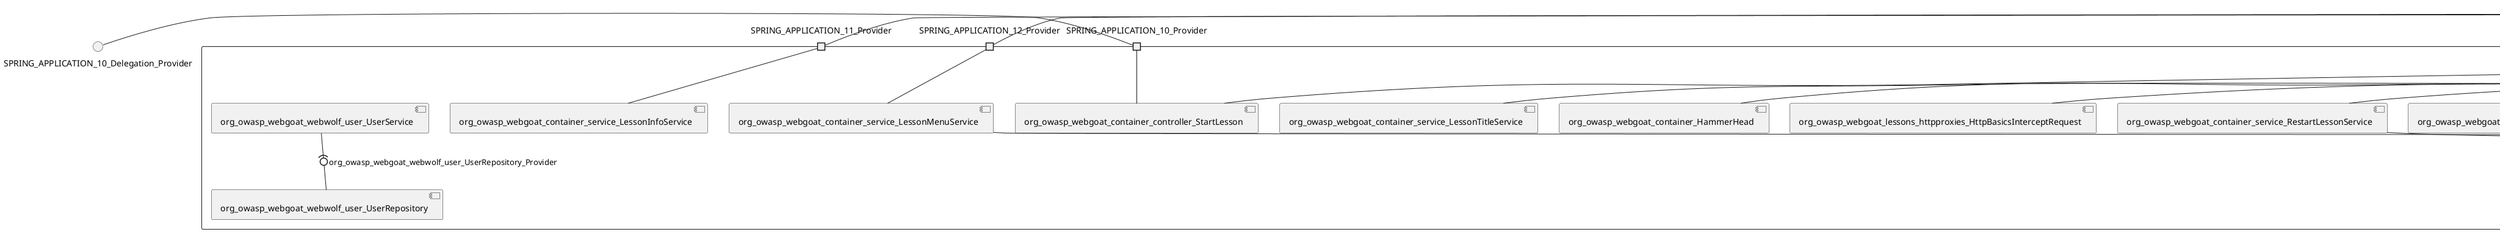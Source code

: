 @startuml
skinparam fixCircleLabelOverlapping true
skinparam componentStyle uml2
() SPRING_APPLICATION_10_Delegation_Provider
() SPRING_APPLICATION_11_Delegation_Provider
() SPRING_APPLICATION_12_Delegation_Provider
() SPRING_APPLICATION_13_Delegation_Provider
() SPRING_APPLICATION_14_Delegation_Provider
() SPRING_APPLICATION_15_Delegation_Provider
() SPRING_APPLICATION_16_Delegation_Provider
() SPRING_APPLICATION_2_Delegation_Provider
() SPRING_APPLICATION_3_Delegation_Provider
() SPRING_APPLICATION_4_Delegation_Provider
() SPRING_APPLICATION_5_Delegation_Provider
() SPRING_APPLICATION_6_Delegation_Provider
() SPRING_APPLICATION_7_Delegation_Provider
() SPRING_APPLICATION_8_Delegation_Provider
() SPRING_APPLICATION_9_Delegation_Provider
() SPRING_APPLICATION_BypassRestrictions_FieldRestrictions_POST_Delegation_Provider
() SPRING_APPLICATION_BypassRestrictions_frontendValidation_POST_Delegation_Provider
() SPRING_APPLICATION_ChromeDevTools_dummy_POST_Delegation_Provider
() SPRING_APPLICATION_ChromeDevTools_network_POST_Delegation_Provider
() SPRING_APPLICATION_CrossSiteScriptingStored_stored_xss_POST_Delegation_Provider
() SPRING_APPLICATION_CrossSiteScriptingStored_stored_xss_follow_up_POST_Delegation_Provider
() SPRING_APPLICATION_CrossSiteScripting_attack1_POST_Delegation_Provider
() SPRING_APPLICATION_CrossSiteScripting_attack3_POST_Delegation_Provider
() SPRING_APPLICATION_CrossSiteScripting_attack4_POST_Delegation_Provider
() SPRING_APPLICATION_CrossSiteScripting_attack5a_GET_Delegation_Provider
() SPRING_APPLICATION_CrossSiteScripting_attack6a_POST_Delegation_Provider
() SPRING_APPLICATION_CrossSiteScripting_dom_follow_up_POST_Delegation_Provider
() SPRING_APPLICATION_CrossSiteScripting_phone_home_xss_POST_Delegation_Provider
() SPRING_APPLICATION_CrossSiteScripting_quiz_GET_POST_Delegation_Provider
() SPRING_APPLICATION_Delegation_Provider
() SPRING_APPLICATION_GET_10_Delegation_Provider
() SPRING_APPLICATION_GET_11_Delegation_Provider
() SPRING_APPLICATION_GET_2_Delegation_Provider
() SPRING_APPLICATION_GET_3_Delegation_Provider
() SPRING_APPLICATION_GET_4_Delegation_Provider
() SPRING_APPLICATION_GET_5_Delegation_Provider
() SPRING_APPLICATION_GET_6_Delegation_Provider
() SPRING_APPLICATION_GET_7_Delegation_Provider
() SPRING_APPLICATION_GET_8_Delegation_Provider
() SPRING_APPLICATION_GET_9_Delegation_Provider
() SPRING_APPLICATION_GET_Delegation_Provider
() SPRING_APPLICATION_HtmlTampering_task_POST_Delegation_Provider
() SPRING_APPLICATION_HttpBasics_attack1_POST_Delegation_Provider
() SPRING_APPLICATION_HttpBasics_attack2_POST_Delegation_Provider
() SPRING_APPLICATION_IDOR_diff_attributes_POST_Delegation_Provider
() SPRING_APPLICATION_IDOR_login_POST_Delegation_Provider
() SPRING_APPLICATION_IDOR_profile_alt_path_POST_Delegation_Provider
() SPRING_APPLICATION_InsecureDeserialization_task_POST_Delegation_Provider
() SPRING_APPLICATION_InsecureLogin_Delegation_Provider
() SPRING_APPLICATION_JWT_decode_POST_Delegation_Provider
() SPRING_APPLICATION_JWT_jku_Delegation_Provider
() SPRING_APPLICATION_JWT_kid_Delegation_Provider
() SPRING_APPLICATION_JWT_quiz_GET_POST_Delegation_Provider
() SPRING_APPLICATION_JWT_refresh_Delegation_Provider
() SPRING_APPLICATION_JWT_secret_POST_Delegation_Provider
() SPRING_APPLICATION_JWT_votings_Delegation_Provider
() SPRING_APPLICATION_LogSpoofing_log_bleeding_POST_Delegation_Provider
() SPRING_APPLICATION_LogSpoofing_log_spoofing_POST_Delegation_Provider
() SPRING_APPLICATION_POST_10_Delegation_Provider
() SPRING_APPLICATION_POST_11_Delegation_Provider
() SPRING_APPLICATION_POST_12_Delegation_Provider
() SPRING_APPLICATION_POST_13_Delegation_Provider
() SPRING_APPLICATION_POST_14_Delegation_Provider
() SPRING_APPLICATION_POST_15_Delegation_Provider
() SPRING_APPLICATION_POST_16_Delegation_Provider
() SPRING_APPLICATION_POST_17_Delegation_Provider
() SPRING_APPLICATION_POST_18_Delegation_Provider
() SPRING_APPLICATION_POST_2_Delegation_Provider
() SPRING_APPLICATION_POST_3_Delegation_Provider
() SPRING_APPLICATION_POST_4_Delegation_Provider
() SPRING_APPLICATION_POST_5_Delegation_Provider
() SPRING_APPLICATION_POST_6_Delegation_Provider
() SPRING_APPLICATION_POST_7_Delegation_Provider
() SPRING_APPLICATION_POST_8_Delegation_Provider
() SPRING_APPLICATION_POST_9_Delegation_Provider
() SPRING_APPLICATION_POST_Delegation_Provider
() SPRING_APPLICATION_PUT_Delegation_Provider
() SPRING_APPLICATION_PasswordReset_ForgotPassword_create_password_reset_link_POST_Delegation_Provider
() SPRING_APPLICATION_PasswordReset_SecurityQuestions_POST_Delegation_Provider
() SPRING_APPLICATION_PasswordReset_reset_Delegation_Provider
() SPRING_APPLICATION_PasswordReset_simple_mail_reset_POST_Delegation_Provider
() SPRING_APPLICATION_PathTraversal_profile_picture_GET_Delegation_Provider
() SPRING_APPLICATION_PathTraversal_profile_picture_fix_GET_Delegation_Provider
() SPRING_APPLICATION_PathTraversal_profile_upload_POST_Delegation_Provider
() SPRING_APPLICATION_PathTraversal_profile_upload_fix_POST_Delegation_Provider
() SPRING_APPLICATION_PathTraversal_profile_upload_remove_user_input_POST_Delegation_Provider
() SPRING_APPLICATION_PathTraversal_random_POST_Delegation_Provider
() SPRING_APPLICATION_PathTraversal_random_picture_GET_Delegation_Provider
() SPRING_APPLICATION_PathTraversal_zip_slip_Delegation_Provider
() SPRING_APPLICATION_SSRF_task1_POST_Delegation_Provider
() SPRING_APPLICATION_SSRF_task2_POST_Delegation_Provider
() SPRING_APPLICATION_SecurePasswords_assignment_POST_Delegation_Provider
() SPRING_APPLICATION_SqlInjectionAdvanced_attack6a_POST_Delegation_Provider
() SPRING_APPLICATION_SqlInjectionAdvanced_attack6b_POST_Delegation_Provider
() SPRING_APPLICATION_SqlInjectionAdvanced_challenge_Login_POST_Delegation_Provider
() SPRING_APPLICATION_SqlInjectionAdvanced_challenge_PUT_Delegation_Provider
() SPRING_APPLICATION_SqlInjectionAdvanced_quiz_GET_POST_Delegation_Provider
() SPRING_APPLICATION_SqlInjectionMitigations_attack10a_POST_Delegation_Provider
() SPRING_APPLICATION_SqlInjectionMitigations_attack10b_POST_Delegation_Provider
() SPRING_APPLICATION_SqlInjectionMitigations_attack12a_POST_Delegation_Provider
() SPRING_APPLICATION_SqlInjectionMitigations_servers_GET_Delegation_Provider
() SPRING_APPLICATION_SqlInjection_assignment5a_POST_Delegation_Provider
() SPRING_APPLICATION_SqlInjection_assignment5b_POST_Delegation_Provider
() SPRING_APPLICATION_SqlInjection_attack10_POST_Delegation_Provider
() SPRING_APPLICATION_SqlInjection_attack2_POST_Delegation_Provider
() SPRING_APPLICATION_SqlInjection_attack3_POST_Delegation_Provider
() SPRING_APPLICATION_SqlInjection_attack4_POST_Delegation_Provider
() SPRING_APPLICATION_SqlInjection_attack5_POST_Delegation_Provider
() SPRING_APPLICATION_SqlInjection_attack8_POST_Delegation_Provider
() SPRING_APPLICATION_SqlInjection_attack9_POST_Delegation_Provider
() SPRING_APPLICATION_SqlOnlyInputValidationOnKeywords_attack_POST_Delegation_Provider
() SPRING_APPLICATION_SqlOnlyInputValidation_attack_POST_Delegation_Provider
() SPRING_APPLICATION_VulnerableComponents_attack1_POST_Delegation_Provider
() SPRING_APPLICATION_WebWolf_GET_Delegation_Provider
() SPRING_APPLICATION_WebWolf_landing_Delegation_Provider
() SPRING_APPLICATION_WebWolf_mail_Delegation_Provider
() SPRING_APPLICATION_challenge_1_POST_Delegation_Provider
() SPRING_APPLICATION_challenge_5_POST_Delegation_Provider
() SPRING_APPLICATION_challenge_7_Delegation_Provider
() SPRING_APPLICATION_challenge_8_Delegation_Provider
() SPRING_APPLICATION_challenge_logo_Delegation_Provider
() SPRING_APPLICATION_cia_quiz_GET_POST_Delegation_Provider
() SPRING_APPLICATION_clientSideFiltering_attack1_POST_Delegation_Provider
() SPRING_APPLICATION_clientSideFiltering_challenge_store_coupons_GET_Delegation_Provider
() SPRING_APPLICATION_clientSideFiltering_getItForFree_POST_Delegation_Provider
() SPRING_APPLICATION_clientSideFiltering_salaries_GET_Delegation_Provider
() SPRING_APPLICATION_crypto_encoding_basic_auth_POST_Delegation_Provider
() SPRING_APPLICATION_crypto_encoding_xor_POST_Delegation_Provider
() SPRING_APPLICATION_crypto_hashing_POST_Delegation_Provider
() SPRING_APPLICATION_crypto_secure_defaults_POST_Delegation_Provider
() SPRING_APPLICATION_crypto_signing_verify_POST_Delegation_Provider
() SPRING_APPLICATION_csrf_feedback_message_POST_Delegation_Provider
() SPRING_APPLICATION_csrf_review_POST_Delegation_Provider
() SPRING_APPLICATION_files_GET_Delegation_Provider
() SPRING_APPLICATION_fileupload_POST_Delegation_Provider
() SPRING_APPLICATION_jwt_Delegation_Provider
() SPRING_APPLICATION_landing_Delegation_Provider
() SPRING_APPLICATION_lesson_template_Delegation_Provider
() SPRING_APPLICATION_login_oauth_mvc_GET_Delegation_Provider
() SPRING_APPLICATION_mail_DELETE_GET_POST_Delegation_Provider
() SPRING_APPLICATION_register_mvc_POST_Delegation_Provider
() SPRING_APPLICATION_registration_GET_Delegation_Provider
() SPRING_APPLICATION_requests_GET_Delegation_Provider
() SPRING_APPLICATION_scoreboard_data_GET_Delegation_Provider
() SPRING_APPLICATION_server_directory_GET_Delegation_Provider
() SPRING_APPLICATION_service_debug_labels_mvc_Delegation_Provider
() SPRING_APPLICATION_service_lessonoverview_mvc_Delegation_Provider
() SPRING_APPLICATION_xxe_comments_GET_Delegation_Provider
rectangle System {
[org_owasp_webgoat_container_HammerHead] [[webgoat-webgoat.repository#_XFdrPlxAEe-T2rriHtTruA]]
[org_owasp_webgoat_container_WebWolfRedirect] [[webgoat-webgoat.repository#_XFdrPlxAEe-T2rriHtTruA]]
[org_owasp_webgoat_container_controller_StartLesson] [[webgoat-webgoat.repository#_XFdrPlxAEe-T2rriHtTruA]]
[org_owasp_webgoat_container_controller_Welcome] [[webgoat-webgoat.repository#_XFdrPlxAEe-T2rriHtTruA]]
[org_owasp_webgoat_container_i18n_PluginMessages_Provider] [[webgoat-webgoat.repository#_XFdrPlxAEe-T2rriHtTruA]]
[org_owasp_webgoat_container_report_ReportCardController] [[webgoat-webgoat.repository#_XFdrPlxAEe-T2rriHtTruA]]
[org_owasp_webgoat_container_service_EnvironmentService] [[webgoat-webgoat.repository#_XFdrPlxAEe-T2rriHtTruA]]
[org_owasp_webgoat_container_service_HintService] [[webgoat-webgoat.repository#_XFdrPlxAEe-T2rriHtTruA]]
[org_owasp_webgoat_container_service_LabelDebugService] [[webgoat-webgoat.repository#_XFdrPlxAEe-T2rriHtTruA]]
[org_owasp_webgoat_container_service_LabelService] [[webgoat-webgoat.repository#_XFdrPlxAEe-T2rriHtTruA]]
[org_owasp_webgoat_container_service_LessonInfoService] [[webgoat-webgoat.repository#_XFdrPlxAEe-T2rriHtTruA]]
[org_owasp_webgoat_container_service_LessonMenuService] [[webgoat-webgoat.repository#_XFdrPlxAEe-T2rriHtTruA]]
[org_owasp_webgoat_container_service_LessonProgressService] [[webgoat-webgoat.repository#_XFdrPlxAEe-T2rriHtTruA]]
[org_owasp_webgoat_container_service_LessonTitleService] [[webgoat-webgoat.repository#_XFdrPlxAEe-T2rriHtTruA]]
[org_owasp_webgoat_container_service_RestartLessonService] [[webgoat-webgoat.repository#_XFdrPlxAEe-T2rriHtTruA]]
[org_owasp_webgoat_container_service_SessionService] [[webgoat-webgoat.repository#_XFdrPlxAEe-T2rriHtTruA]]
[org_owasp_webgoat_container_session_UserSessionData_Provider] [[webgoat-webgoat.repository#_XFdrPlxAEe-T2rriHtTruA]]
[org_owasp_webgoat_container_session_WebSession_Provider] [[webgoat-webgoat.repository#_XFdrPlxAEe-T2rriHtTruA]]
[org_owasp_webgoat_container_users_RegistrationController] [[webgoat-webgoat.repository#_XFdrPlxAEe-T2rriHtTruA]]
[org_owasp_webgoat_container_users_Scoreboard] [[webgoat-webgoat.repository#_XFdrPlxAEe-T2rriHtTruA]]
[org_owasp_webgoat_container_users_UserProgressRepository] [[webgoat-webgoat.repository#_XFdrPlxAEe-T2rriHtTruA]]
[org_owasp_webgoat_container_users_UserRepository] [[webgoat-webgoat.repository#_XFdrPlxAEe-T2rriHtTruA]]
[org_owasp_webgoat_container_users_UserService] [[webgoat-webgoat.repository#_XFdrPlxAEe-T2rriHtTruA]]
[org_owasp_webgoat_lessons_authbypass_VerifyAccount] [[webgoat-webgoat.repository#_XFdrPlxAEe-T2rriHtTruA]]
[org_owasp_webgoat_lessons_bypassrestrictions_BypassRestrictionsFieldRestrictions] [[webgoat-webgoat.repository#_XFdrPlxAEe-T2rriHtTruA]]
[org_owasp_webgoat_lessons_bypassrestrictions_BypassRestrictionsFrontendValidation] [[webgoat-webgoat.repository#_XFdrPlxAEe-T2rriHtTruA]]
[org_owasp_webgoat_lessons_challenges_FlagController] [[webgoat-webgoat.repository#_XFdrPlxAEe-T2rriHtTruA]]
[org_owasp_webgoat_lessons_challenges_challenge1_Assignment1] [[webgoat-webgoat.repository#_XFdrPlxAEe-T2rriHtTruA]]
[org_owasp_webgoat_lessons_challenges_challenge1_ImageServlet] [[webgoat-webgoat.repository#_XFdrPlxAEe-T2rriHtTruA]]
[org_owasp_webgoat_lessons_challenges_challenge5_Assignment5] [[webgoat-webgoat.repository#_XFdrPlxAEe-T2rriHtTruA]]
[org_owasp_webgoat_lessons_challenges_challenge7_Assignment7] [[webgoat-webgoat.repository#_XFdrPlxAEe-T2rriHtTruA]]
[org_owasp_webgoat_lessons_challenges_challenge8_Assignment8] [[webgoat-webgoat.repository#_XFdrPlxAEe-T2rriHtTruA]]
[org_owasp_webgoat_lessons_chromedevtools_NetworkDummy] [[webgoat-webgoat.repository#_XFdrPlxAEe-T2rriHtTruA]]
[org_owasp_webgoat_lessons_chromedevtools_NetworkLesson] [[webgoat-webgoat.repository#_XFdrPlxAEe-T2rriHtTruA]]
[org_owasp_webgoat_lessons_cia_CIAQuiz] [[webgoat-webgoat.repository#_XFdrPlxAEe-T2rriHtTruA]]
[org_owasp_webgoat_lessons_clientsidefiltering_ClientSideFilteringAssignment] [[webgoat-webgoat.repository#_XFdrPlxAEe-T2rriHtTruA]]
[org_owasp_webgoat_lessons_clientsidefiltering_ClientSideFilteringFreeAssignment] [[webgoat-webgoat.repository#_XFdrPlxAEe-T2rriHtTruA]]
[org_owasp_webgoat_lessons_clientsidefiltering_Salaries] [[webgoat-webgoat.repository#_XFdrPlxAEe-T2rriHtTruA]]
[org_owasp_webgoat_lessons_clientsidefiltering_ShopEndpoint] [[webgoat-webgoat.repository#_XFdrPlxAEe-T2rriHtTruA]]
[org_owasp_webgoat_lessons_cryptography_EncodingAssignment] [[webgoat-webgoat.repository#_XFdrPlxAEe-T2rriHtTruA]]
[org_owasp_webgoat_lessons_cryptography_HashingAssignment] [[webgoat-webgoat.repository#_XFdrPlxAEe-T2rriHtTruA]]
[org_owasp_webgoat_lessons_cryptography_SecureDefaultsAssignment] [[webgoat-webgoat.repository#_XFdrPlxAEe-T2rriHtTruA]]
[org_owasp_webgoat_lessons_cryptography_SigningAssignment] [[webgoat-webgoat.repository#_XFdrPlxAEe-T2rriHtTruA]]
[org_owasp_webgoat_lessons_cryptography_XOREncodingAssignment] [[webgoat-webgoat.repository#_XFdrPlxAEe-T2rriHtTruA]]
[org_owasp_webgoat_lessons_csrf_CSRFConfirmFlag1] [[webgoat-webgoat.repository#_XFdrPlxAEe-T2rriHtTruA]]
[org_owasp_webgoat_lessons_csrf_CSRFFeedback] [[webgoat-webgoat.repository#_XFdrPlxAEe-T2rriHtTruA]]
[org_owasp_webgoat_lessons_csrf_CSRFGetFlag] [[webgoat-webgoat.repository#_XFdrPlxAEe-T2rriHtTruA]]
[org_owasp_webgoat_lessons_csrf_CSRFLogin] [[webgoat-webgoat.repository#_XFdrPlxAEe-T2rriHtTruA]]
[org_owasp_webgoat_lessons_csrf_ForgedReviews] [[webgoat-webgoat.repository#_XFdrPlxAEe-T2rriHtTruA]]
[org_owasp_webgoat_lessons_csrf_ObjectMapper_Provider] [[webgoat-webgoat.repository#_XFdrPlxAEe-T2rriHtTruA]]
[org_owasp_webgoat_lessons_deserialization_InsecureDeserializationTask] [[webgoat-webgoat.repository#_XFdrPlxAEe-T2rriHtTruA]]
[org_owasp_webgoat_lessons_hijacksession_HijackSessionAssignment] [[webgoat-webgoat.repository#_XFdrPlxAEe-T2rriHtTruA]]
[org_owasp_webgoat_lessons_hijacksession_cas_HijackSessionAuthenticationProvider] [[webgoat-webgoat.repository#_XFdrPlxAEe-T2rriHtTruA]]
[org_owasp_webgoat_lessons_htmltampering_HtmlTamperingTask] [[webgoat-webgoat.repository#_XFdrPlxAEe-T2rriHtTruA]]
[org_owasp_webgoat_lessons_httpbasics_HttpBasicsLesson] [[webgoat-webgoat.repository#_XFdrPlxAEe-T2rriHtTruA]]
[org_owasp_webgoat_lessons_httpbasics_HttpBasicsQuiz] [[webgoat-webgoat.repository#_XFdrPlxAEe-T2rriHtTruA]]
[org_owasp_webgoat_lessons_httpproxies_HttpBasicsInterceptRequest] [[webgoat-webgoat.repository#_XFdrPlxAEe-T2rriHtTruA]]
[org_owasp_webgoat_lessons_idor_IDORDiffAttributes] [[webgoat-webgoat.repository#_XFdrPlxAEe-T2rriHtTruA]]
[org_owasp_webgoat_lessons_idor_IDOREditOtherProfile] [[webgoat-webgoat.repository#_XFdrPlxAEe-T2rriHtTruA]]
[org_owasp_webgoat_lessons_idor_IDORLogin] [[webgoat-webgoat.repository#_XFdrPlxAEe-T2rriHtTruA]]
[org_owasp_webgoat_lessons_idor_IDORViewOtherProfile] [[webgoat-webgoat.repository#_XFdrPlxAEe-T2rriHtTruA]]
[org_owasp_webgoat_lessons_idor_IDORViewOwnProfile] [[webgoat-webgoat.repository#_XFdrPlxAEe-T2rriHtTruA]]
[org_owasp_webgoat_lessons_idor_IDORViewOwnProfileAltUrl] [[webgoat-webgoat.repository#_XFdrPlxAEe-T2rriHtTruA]]
[org_owasp_webgoat_lessons_insecurelogin_InsecureLoginTask] [[webgoat-webgoat.repository#_XFdrPlxAEe-T2rriHtTruA]]
[org_owasp_webgoat_lessons_jwt_JWTDecodeEndpoint] [[webgoat-webgoat.repository#_XFdrPlxAEe-T2rriHtTruA]]
[org_owasp_webgoat_lessons_jwt_JWTQuiz] [[webgoat-webgoat.repository#_XFdrPlxAEe-T2rriHtTruA]]
[org_owasp_webgoat_lessons_jwt_JWTRefreshEndpoint] [[webgoat-webgoat.repository#_XFdrPlxAEe-T2rriHtTruA]]
[org_owasp_webgoat_lessons_jwt_JWTSecretKeyEndpoint] [[webgoat-webgoat.repository#_XFdrPlxAEe-T2rriHtTruA]]
[org_owasp_webgoat_lessons_jwt_JWTVotesEndpoint] [[webgoat-webgoat.repository#_XFdrPlxAEe-T2rriHtTruA]]
[org_owasp_webgoat_lessons_jwt_claimmisuse_JWTHeaderJKUEndpoint] [[webgoat-webgoat.repository#_XFdrPlxAEe-T2rriHtTruA]]
[org_owasp_webgoat_lessons_jwt_claimmisuse_JWTHeaderKIDEndpoint] [[webgoat-webgoat.repository#_XFdrPlxAEe-T2rriHtTruA]]
[org_owasp_webgoat_lessons_lessontemplate_SampleAttack] [[webgoat-webgoat.repository#_XFdrPlxAEe-T2rriHtTruA]]
[org_owasp_webgoat_lessons_logging_LogBleedingTask] [[webgoat-webgoat.repository#_XFdrPlxAEe-T2rriHtTruA]]
[org_owasp_webgoat_lessons_logging_LogSpoofingTask] [[webgoat-webgoat.repository#_XFdrPlxAEe-T2rriHtTruA]]
[org_owasp_webgoat_lessons_missingac_MissingFunctionACHiddenMenus] [[webgoat-webgoat.repository#_XFdrPlxAEe-T2rriHtTruA]]
[org_owasp_webgoat_lessons_missingac_MissingFunctionACUsers] [[webgoat-webgoat.repository#_XFdrPlxAEe-T2rriHtTruA]]
[org_owasp_webgoat_lessons_missingac_MissingFunctionACYourHash] [[webgoat-webgoat.repository#_XFdrPlxAEe-T2rriHtTruA]]
[org_owasp_webgoat_lessons_missingac_MissingFunctionACYourHashAdmin] [[webgoat-webgoat.repository#_XFdrPlxAEe-T2rriHtTruA]]
[org_owasp_webgoat_lessons_passwordreset_QuestionsAssignment] [[webgoat-webgoat.repository#_XFdrPlxAEe-T2rriHtTruA]]
[org_owasp_webgoat_lessons_passwordreset_ResetLinkAssignment] [[webgoat-webgoat.repository#_XFdrPlxAEe-T2rriHtTruA]]
[org_owasp_webgoat_lessons_passwordreset_ResetLinkAssignmentForgotPassword] [[webgoat-webgoat.repository#_XFdrPlxAEe-T2rriHtTruA]]
[org_owasp_webgoat_lessons_passwordreset_SecurityQuestionAssignment] [[webgoat-webgoat.repository#_XFdrPlxAEe-T2rriHtTruA]]
[org_owasp_webgoat_lessons_passwordreset_SimpleMailAssignment] [[webgoat-webgoat.repository#_XFdrPlxAEe-T2rriHtTruA]]
[org_owasp_webgoat_lessons_passwordreset_TriedQuestions] [[webgoat-webgoat.repository#_XFdrPlxAEe-T2rriHtTruA]]
[org_owasp_webgoat_lessons_pathtraversal_ProfileUpload] [[webgoat-webgoat.repository#_XFdrPlxAEe-T2rriHtTruA]]
[org_owasp_webgoat_lessons_pathtraversal_ProfileUploadFix] [[webgoat-webgoat.repository#_XFdrPlxAEe-T2rriHtTruA]]
[org_owasp_webgoat_lessons_pathtraversal_ProfileUploadRemoveUserInput] [[webgoat-webgoat.repository#_XFdrPlxAEe-T2rriHtTruA]]
[org_owasp_webgoat_lessons_pathtraversal_ProfileUploadRetrieval] [[webgoat-webgoat.repository#_XFdrPlxAEe-T2rriHtTruA]]
[org_owasp_webgoat_lessons_pathtraversal_ProfileZipSlip] [[webgoat-webgoat.repository#_XFdrPlxAEe-T2rriHtTruA]]
[org_owasp_webgoat_lessons_securepasswords_SecurePasswordsAssignment] [[webgoat-webgoat.repository#_XFdrPlxAEe-T2rriHtTruA]]
[org_owasp_webgoat_lessons_spoofcookie_SpoofCookieAssignment] [[webgoat-webgoat.repository#_XFdrPlxAEe-T2rriHtTruA]]
[org_owasp_webgoat_lessons_sqlinjection_advanced_SqlInjectionChallenge] [[webgoat-webgoat.repository#_XFdrPlxAEe-T2rriHtTruA]]
[org_owasp_webgoat_lessons_sqlinjection_advanced_SqlInjectionChallengeLogin] [[webgoat-webgoat.repository#_XFdrPlxAEe-T2rriHtTruA]]
[org_owasp_webgoat_lessons_sqlinjection_advanced_SqlInjectionLesson6a] [[webgoat-webgoat.repository#_XFdrPlxAEe-T2rriHtTruA]]
[org_owasp_webgoat_lessons_sqlinjection_advanced_SqlInjectionLesson6b] [[webgoat-webgoat.repository#_XFdrPlxAEe-T2rriHtTruA]]
[org_owasp_webgoat_lessons_sqlinjection_advanced_SqlInjectionQuiz] [[webgoat-webgoat.repository#_XFdrPlxAEe-T2rriHtTruA]]
[org_owasp_webgoat_lessons_sqlinjection_introduction_SqlInjectionLesson10] [[webgoat-webgoat.repository#_XFdrPlxAEe-T2rriHtTruA]]
[org_owasp_webgoat_lessons_sqlinjection_introduction_SqlInjectionLesson2] [[webgoat-webgoat.repository#_XFdrPlxAEe-T2rriHtTruA]]
[org_owasp_webgoat_lessons_sqlinjection_introduction_SqlInjectionLesson3] [[webgoat-webgoat.repository#_XFdrPlxAEe-T2rriHtTruA]]
[org_owasp_webgoat_lessons_sqlinjection_introduction_SqlInjectionLesson4] [[webgoat-webgoat.repository#_XFdrPlxAEe-T2rriHtTruA]]
[org_owasp_webgoat_lessons_sqlinjection_introduction_SqlInjectionLesson5] [[webgoat-webgoat.repository#_XFdrPlxAEe-T2rriHtTruA]]
[org_owasp_webgoat_lessons_sqlinjection_introduction_SqlInjectionLesson5a] [[webgoat-webgoat.repository#_XFdrPlxAEe-T2rriHtTruA]]
[org_owasp_webgoat_lessons_sqlinjection_introduction_SqlInjectionLesson5b] [[webgoat-webgoat.repository#_XFdrPlxAEe-T2rriHtTruA]]
[org_owasp_webgoat_lessons_sqlinjection_introduction_SqlInjectionLesson8] [[webgoat-webgoat.repository#_XFdrPlxAEe-T2rriHtTruA]]
[org_owasp_webgoat_lessons_sqlinjection_introduction_SqlInjectionLesson9] [[webgoat-webgoat.repository#_XFdrPlxAEe-T2rriHtTruA]]
[org_owasp_webgoat_lessons_sqlinjection_mitigation_Servers] [[webgoat-webgoat.repository#_XFdrPlxAEe-T2rriHtTruA]]
[org_owasp_webgoat_lessons_sqlinjection_mitigation_SqlInjectionLesson10a] [[webgoat-webgoat.repository#_XFdrPlxAEe-T2rriHtTruA]]
[org_owasp_webgoat_lessons_sqlinjection_mitigation_SqlInjectionLesson10b] [[webgoat-webgoat.repository#_XFdrPlxAEe-T2rriHtTruA]]
[org_owasp_webgoat_lessons_sqlinjection_mitigation_SqlInjectionLesson13] [[webgoat-webgoat.repository#_XFdrPlxAEe-T2rriHtTruA]]
[org_owasp_webgoat_lessons_sqlinjection_mitigation_SqlOnlyInputValidation] [[webgoat-webgoat.repository#_XFdrPlxAEe-T2rriHtTruA]]
[org_owasp_webgoat_lessons_sqlinjection_mitigation_SqlOnlyInputValidationOnKeywords] [[webgoat-webgoat.repository#_XFdrPlxAEe-T2rriHtTruA]]
[org_owasp_webgoat_lessons_ssrf_SSRFTask1] [[webgoat-webgoat.repository#_XFdrPlxAEe-T2rriHtTruA]]
[org_owasp_webgoat_lessons_ssrf_SSRFTask2] [[webgoat-webgoat.repository#_XFdrPlxAEe-T2rriHtTruA]]
[org_owasp_webgoat_lessons_vulnerablecomponents_VulnerableComponentsLesson] [[webgoat-webgoat.repository#_XFdrPlxAEe-T2rriHtTruA]]
[org_owasp_webgoat_lessons_webwolfintroduction_LandingAssignment] [[webgoat-webgoat.repository#_XFdrPlxAEe-T2rriHtTruA]]
[org_owasp_webgoat_lessons_webwolfintroduction_MailAssignment] [[webgoat-webgoat.repository#_XFdrPlxAEe-T2rriHtTruA]]
[org_owasp_webgoat_lessons_xss_CrossSiteScriptingLesson1] [[webgoat-webgoat.repository#_XFdrPlxAEe-T2rriHtTruA]]
[org_owasp_webgoat_lessons_xss_CrossSiteScriptingLesson3] [[webgoat-webgoat.repository#_XFdrPlxAEe-T2rriHtTruA]]
[org_owasp_webgoat_lessons_xss_CrossSiteScriptingLesson4] [[webgoat-webgoat.repository#_XFdrPlxAEe-T2rriHtTruA]]
[org_owasp_webgoat_lessons_xss_CrossSiteScriptingLesson5a] [[webgoat-webgoat.repository#_XFdrPlxAEe-T2rriHtTruA]]
[org_owasp_webgoat_lessons_xss_CrossSiteScriptingLesson6a] [[webgoat-webgoat.repository#_XFdrPlxAEe-T2rriHtTruA]]
[org_owasp_webgoat_lessons_xss_CrossSiteScriptingQuiz] [[webgoat-webgoat.repository#_XFdrPlxAEe-T2rriHtTruA]]
[org_owasp_webgoat_lessons_xss_DOMCrossSiteScripting] [[webgoat-webgoat.repository#_XFdrPlxAEe-T2rriHtTruA]]
[org_owasp_webgoat_lessons_xss_DOMCrossSiteScriptingVerifier] [[webgoat-webgoat.repository#_XFdrPlxAEe-T2rriHtTruA]]
[org_owasp_webgoat_lessons_xss_stored_StoredCrossSiteScriptingVerifier] [[webgoat-webgoat.repository#_XFdrPlxAEe-T2rriHtTruA]]
[org_owasp_webgoat_lessons_xss_stored_StoredXssComments] [[webgoat-webgoat.repository#_XFdrPlxAEe-T2rriHtTruA]]
[org_owasp_webgoat_lessons_xxe_BlindSendFileAssignment] [[webgoat-webgoat.repository#_XFdrPlxAEe-T2rriHtTruA]]
[org_owasp_webgoat_lessons_xxe_CommentsCache] [[webgoat-webgoat.repository#_XFdrPlxAEe-T2rriHtTruA]]
[org_owasp_webgoat_lessons_xxe_CommentsEndpoint] [[webgoat-webgoat.repository#_XFdrPlxAEe-T2rriHtTruA]]
[org_owasp_webgoat_lessons_xxe_ContentTypeAssignment] [[webgoat-webgoat.repository#_XFdrPlxAEe-T2rriHtTruA]]
[org_owasp_webgoat_lessons_xxe_SimpleXXE] [[webgoat-webgoat.repository#_XFdrPlxAEe-T2rriHtTruA]]
[org_owasp_webgoat_webwolf_FileServer] [[webgoat-webgoat.repository#_XFdrPlxAEe-T2rriHtTruA]]
[org_owasp_webgoat_webwolf_jwt_JWTController] [[webgoat-webgoat.repository#_XFdrPlxAEe-T2rriHtTruA]]
[org_owasp_webgoat_webwolf_mailbox_MailboxController] [[webgoat-webgoat.repository#_XFdrPlxAEe-T2rriHtTruA]]
[org_owasp_webgoat_webwolf_mailbox_MailboxRepository] [[webgoat-webgoat.repository#_XFdrPlxAEe-T2rriHtTruA]]
[org_owasp_webgoat_webwolf_requests_LandingPage] [[webgoat-webgoat.repository#_XFdrPlxAEe-T2rriHtTruA]]
[org_owasp_webgoat_webwolf_requests_Requests] [[webgoat-webgoat.repository#_XFdrPlxAEe-T2rriHtTruA]]
[org_owasp_webgoat_webwolf_user_UserRepository] [[webgoat-webgoat.repository#_XFdrPlxAEe-T2rriHtTruA]]
[org_owasp_webgoat_webwolf_user_UserService] [[webgoat-webgoat.repository#_XFdrPlxAEe-T2rriHtTruA]]
port SPRING_APPLICATION_10_Provider
SPRING_APPLICATION_10_Delegation_Provider - SPRING_APPLICATION_10_Provider
SPRING_APPLICATION_10_Provider - [org_owasp_webgoat_container_controller_StartLesson]
port SPRING_APPLICATION_11_Provider
SPRING_APPLICATION_11_Delegation_Provider - SPRING_APPLICATION_11_Provider
SPRING_APPLICATION_11_Provider - [org_owasp_webgoat_container_service_LessonInfoService]
port SPRING_APPLICATION_12_Provider
SPRING_APPLICATION_12_Delegation_Provider - SPRING_APPLICATION_12_Provider
SPRING_APPLICATION_12_Provider - [org_owasp_webgoat_container_service_LessonMenuService]
port SPRING_APPLICATION_13_Provider
SPRING_APPLICATION_13_Delegation_Provider - SPRING_APPLICATION_13_Provider
SPRING_APPLICATION_13_Provider - [org_owasp_webgoat_container_service_LabelDebugService]
port SPRING_APPLICATION_14_Provider
SPRING_APPLICATION_14_Delegation_Provider - SPRING_APPLICATION_14_Provider
SPRING_APPLICATION_14_Provider - [org_owasp_webgoat_container_controller_StartLesson]
port SPRING_APPLICATION_15_Provider
SPRING_APPLICATION_15_Delegation_Provider - SPRING_APPLICATION_15_Provider
SPRING_APPLICATION_15_Provider - [org_owasp_webgoat_lessons_xxe_SimpleXXE]
port SPRING_APPLICATION_16_Provider
SPRING_APPLICATION_16_Delegation_Provider - SPRING_APPLICATION_16_Provider
SPRING_APPLICATION_16_Provider - [org_owasp_webgoat_container_service_LessonTitleService]
port SPRING_APPLICATION_2_Provider
SPRING_APPLICATION_2_Delegation_Provider - SPRING_APPLICATION_2_Provider
SPRING_APPLICATION_2_Provider - [org_owasp_webgoat_container_HammerHead]
port SPRING_APPLICATION_3_Provider
SPRING_APPLICATION_3_Delegation_Provider - SPRING_APPLICATION_3_Provider
SPRING_APPLICATION_3_Provider - [org_owasp_webgoat_lessons_httpproxies_HttpBasicsInterceptRequest]
port SPRING_APPLICATION_4_Provider
SPRING_APPLICATION_4_Delegation_Provider - SPRING_APPLICATION_4_Provider
SPRING_APPLICATION_4_Provider - [org_owasp_webgoat_container_service_RestartLessonService]
port SPRING_APPLICATION_5_Provider
SPRING_APPLICATION_5_Delegation_Provider - SPRING_APPLICATION_5_Provider
SPRING_APPLICATION_5_Provider - [org_owasp_webgoat_webwolf_FileServer]
port SPRING_APPLICATION_6_Provider
SPRING_APPLICATION_6_Delegation_Provider - SPRING_APPLICATION_6_Provider
SPRING_APPLICATION_6_Provider - [org_owasp_webgoat_container_service_SessionService]
port SPRING_APPLICATION_7_Provider
SPRING_APPLICATION_7_Delegation_Provider - SPRING_APPLICATION_7_Provider
SPRING_APPLICATION_7_Provider - [org_owasp_webgoat_lessons_cryptography_HashingAssignment]
port SPRING_APPLICATION_8_Provider
SPRING_APPLICATION_8_Delegation_Provider - SPRING_APPLICATION_8_Provider
SPRING_APPLICATION_8_Provider - [org_owasp_webgoat_lessons_cryptography_HashingAssignment]
port SPRING_APPLICATION_9_Provider
SPRING_APPLICATION_9_Delegation_Provider - SPRING_APPLICATION_9_Provider
SPRING_APPLICATION_9_Provider - [org_owasp_webgoat_lessons_cryptography_SigningAssignment]
port SPRING_APPLICATION_BypassRestrictions_FieldRestrictions_POST_Provider
SPRING_APPLICATION_BypassRestrictions_FieldRestrictions_POST_Delegation_Provider - SPRING_APPLICATION_BypassRestrictions_FieldRestrictions_POST_Provider
SPRING_APPLICATION_BypassRestrictions_FieldRestrictions_POST_Provider - [org_owasp_webgoat_lessons_bypassrestrictions_BypassRestrictionsFieldRestrictions]
port SPRING_APPLICATION_BypassRestrictions_frontendValidation_POST_Provider
SPRING_APPLICATION_BypassRestrictions_frontendValidation_POST_Delegation_Provider - SPRING_APPLICATION_BypassRestrictions_frontendValidation_POST_Provider
SPRING_APPLICATION_BypassRestrictions_frontendValidation_POST_Provider - [org_owasp_webgoat_lessons_bypassrestrictions_BypassRestrictionsFrontendValidation]
port SPRING_APPLICATION_ChromeDevTools_dummy_POST_Provider
SPRING_APPLICATION_ChromeDevTools_dummy_POST_Delegation_Provider - SPRING_APPLICATION_ChromeDevTools_dummy_POST_Provider
SPRING_APPLICATION_ChromeDevTools_dummy_POST_Provider - [org_owasp_webgoat_lessons_chromedevtools_NetworkDummy]
port SPRING_APPLICATION_ChromeDevTools_network_POST_Provider
SPRING_APPLICATION_ChromeDevTools_network_POST_Delegation_Provider - SPRING_APPLICATION_ChromeDevTools_network_POST_Provider
SPRING_APPLICATION_ChromeDevTools_network_POST_Provider - [org_owasp_webgoat_lessons_chromedevtools_NetworkLesson]
port SPRING_APPLICATION_CrossSiteScriptingStored_stored_xss_POST_Provider
SPRING_APPLICATION_CrossSiteScriptingStored_stored_xss_POST_Delegation_Provider - SPRING_APPLICATION_CrossSiteScriptingStored_stored_xss_POST_Provider
SPRING_APPLICATION_CrossSiteScriptingStored_stored_xss_POST_Provider - [org_owasp_webgoat_lessons_xss_stored_StoredXssComments]
port SPRING_APPLICATION_CrossSiteScriptingStored_stored_xss_follow_up_POST_Provider
SPRING_APPLICATION_CrossSiteScriptingStored_stored_xss_follow_up_POST_Delegation_Provider - SPRING_APPLICATION_CrossSiteScriptingStored_stored_xss_follow_up_POST_Provider
SPRING_APPLICATION_CrossSiteScriptingStored_stored_xss_follow_up_POST_Provider - [org_owasp_webgoat_lessons_xss_stored_StoredCrossSiteScriptingVerifier]
port SPRING_APPLICATION_CrossSiteScripting_attack1_POST_Provider
SPRING_APPLICATION_CrossSiteScripting_attack1_POST_Delegation_Provider - SPRING_APPLICATION_CrossSiteScripting_attack1_POST_Provider
SPRING_APPLICATION_CrossSiteScripting_attack1_POST_Provider - [org_owasp_webgoat_lessons_xss_CrossSiteScriptingLesson1]
port SPRING_APPLICATION_CrossSiteScripting_attack3_POST_Provider
SPRING_APPLICATION_CrossSiteScripting_attack3_POST_Delegation_Provider - SPRING_APPLICATION_CrossSiteScripting_attack3_POST_Provider
SPRING_APPLICATION_CrossSiteScripting_attack3_POST_Provider - [org_owasp_webgoat_lessons_xss_CrossSiteScriptingLesson3]
port SPRING_APPLICATION_CrossSiteScripting_attack4_POST_Provider
SPRING_APPLICATION_CrossSiteScripting_attack4_POST_Delegation_Provider - SPRING_APPLICATION_CrossSiteScripting_attack4_POST_Provider
SPRING_APPLICATION_CrossSiteScripting_attack4_POST_Provider - [org_owasp_webgoat_lessons_xss_CrossSiteScriptingLesson4]
port SPRING_APPLICATION_CrossSiteScripting_attack5a_GET_Provider
SPRING_APPLICATION_CrossSiteScripting_attack5a_GET_Delegation_Provider - SPRING_APPLICATION_CrossSiteScripting_attack5a_GET_Provider
SPRING_APPLICATION_CrossSiteScripting_attack5a_GET_Provider - [org_owasp_webgoat_lessons_xss_CrossSiteScriptingLesson5a]
port SPRING_APPLICATION_CrossSiteScripting_attack6a_POST_Provider
SPRING_APPLICATION_CrossSiteScripting_attack6a_POST_Delegation_Provider - SPRING_APPLICATION_CrossSiteScripting_attack6a_POST_Provider
SPRING_APPLICATION_CrossSiteScripting_attack6a_POST_Provider - [org_owasp_webgoat_lessons_xss_CrossSiteScriptingLesson6a]
port SPRING_APPLICATION_CrossSiteScripting_dom_follow_up_POST_Provider
SPRING_APPLICATION_CrossSiteScripting_dom_follow_up_POST_Delegation_Provider - SPRING_APPLICATION_CrossSiteScripting_dom_follow_up_POST_Provider
SPRING_APPLICATION_CrossSiteScripting_dom_follow_up_POST_Provider - [org_owasp_webgoat_lessons_xss_DOMCrossSiteScriptingVerifier]
port SPRING_APPLICATION_CrossSiteScripting_phone_home_xss_POST_Provider
SPRING_APPLICATION_CrossSiteScripting_phone_home_xss_POST_Delegation_Provider - SPRING_APPLICATION_CrossSiteScripting_phone_home_xss_POST_Provider
SPRING_APPLICATION_CrossSiteScripting_phone_home_xss_POST_Provider - [org_owasp_webgoat_lessons_xss_DOMCrossSiteScripting]
port SPRING_APPLICATION_CrossSiteScripting_quiz_GET_POST_Provider
SPRING_APPLICATION_CrossSiteScripting_quiz_GET_POST_Delegation_Provider - SPRING_APPLICATION_CrossSiteScripting_quiz_GET_POST_Provider
SPRING_APPLICATION_CrossSiteScripting_quiz_GET_POST_Provider - [org_owasp_webgoat_lessons_xss_CrossSiteScriptingQuiz]
port SPRING_APPLICATION_Provider
SPRING_APPLICATION_Delegation_Provider - SPRING_APPLICATION_Provider
SPRING_APPLICATION_Provider - [org_owasp_webgoat_lessons_jwt_JWTSecretKeyEndpoint]
port SPRING_APPLICATION_GET_10_Provider
SPRING_APPLICATION_GET_10_Delegation_Provider - SPRING_APPLICATION_GET_10_Provider
SPRING_APPLICATION_GET_10_Provider - [org_owasp_webgoat_lessons_spoofcookie_SpoofCookieAssignment]
port SPRING_APPLICATION_GET_11_Provider
SPRING_APPLICATION_GET_11_Delegation_Provider - SPRING_APPLICATION_GET_11_Provider
SPRING_APPLICATION_GET_11_Provider - [org_owasp_webgoat_container_controller_Welcome]
port SPRING_APPLICATION_GET_2_Provider
SPRING_APPLICATION_GET_2_Delegation_Provider - SPRING_APPLICATION_GET_2_Provider
SPRING_APPLICATION_GET_2_Provider - [org_owasp_webgoat_lessons_idor_IDORViewOtherProfile]
port SPRING_APPLICATION_GET_3_Provider
SPRING_APPLICATION_GET_3_Delegation_Provider - SPRING_APPLICATION_GET_3_Provider
SPRING_APPLICATION_GET_3_Provider - [org_owasp_webgoat_container_service_LabelService]
port SPRING_APPLICATION_GET_4_Provider
SPRING_APPLICATION_GET_4_Delegation_Provider - SPRING_APPLICATION_GET_4_Provider
SPRING_APPLICATION_GET_4_Provider - [org_owasp_webgoat_container_service_HintService]
port SPRING_APPLICATION_GET_5_Provider
SPRING_APPLICATION_GET_5_Delegation_Provider - SPRING_APPLICATION_GET_5_Provider
SPRING_APPLICATION_GET_5_Provider - [org_owasp_webgoat_lessons_idor_IDORViewOwnProfile]
port SPRING_APPLICATION_GET_6_Provider
SPRING_APPLICATION_GET_6_Delegation_Provider - SPRING_APPLICATION_GET_6_Provider
SPRING_APPLICATION_GET_6_Provider - [org_owasp_webgoat_lessons_missingac_MissingFunctionACUsers]
port SPRING_APPLICATION_GET_7_Provider
SPRING_APPLICATION_GET_7_Delegation_Provider - SPRING_APPLICATION_GET_7_Provider
SPRING_APPLICATION_GET_7_Provider - [org_owasp_webgoat_lessons_xss_stored_StoredXssComments]
port SPRING_APPLICATION_GET_8_Provider
SPRING_APPLICATION_GET_8_Delegation_Provider - SPRING_APPLICATION_GET_8_Provider
SPRING_APPLICATION_GET_8_Provider - [org_owasp_webgoat_lessons_csrf_ForgedReviews]
port SPRING_APPLICATION_GET_9_Provider
SPRING_APPLICATION_GET_9_Delegation_Provider - SPRING_APPLICATION_GET_9_Provider
SPRING_APPLICATION_GET_9_Provider - [org_owasp_webgoat_lessons_cryptography_EncodingAssignment]
port SPRING_APPLICATION_GET_Provider
SPRING_APPLICATION_GET_Delegation_Provider - SPRING_APPLICATION_GET_Provider
SPRING_APPLICATION_GET_Provider - [org_owasp_webgoat_container_report_ReportCardController]
port SPRING_APPLICATION_HtmlTampering_task_POST_Provider
SPRING_APPLICATION_HtmlTampering_task_POST_Delegation_Provider - SPRING_APPLICATION_HtmlTampering_task_POST_Provider
SPRING_APPLICATION_HtmlTampering_task_POST_Provider - [org_owasp_webgoat_lessons_htmltampering_HtmlTamperingTask]
port SPRING_APPLICATION_HttpBasics_attack1_POST_Provider
SPRING_APPLICATION_HttpBasics_attack1_POST_Delegation_Provider - SPRING_APPLICATION_HttpBasics_attack1_POST_Provider
SPRING_APPLICATION_HttpBasics_attack1_POST_Provider - [org_owasp_webgoat_lessons_httpbasics_HttpBasicsLesson]
port SPRING_APPLICATION_HttpBasics_attack2_POST_Provider
SPRING_APPLICATION_HttpBasics_attack2_POST_Delegation_Provider - SPRING_APPLICATION_HttpBasics_attack2_POST_Provider
SPRING_APPLICATION_HttpBasics_attack2_POST_Provider - [org_owasp_webgoat_lessons_httpbasics_HttpBasicsQuiz]
port SPRING_APPLICATION_IDOR_diff_attributes_POST_Provider
SPRING_APPLICATION_IDOR_diff_attributes_POST_Delegation_Provider - SPRING_APPLICATION_IDOR_diff_attributes_POST_Provider
SPRING_APPLICATION_IDOR_diff_attributes_POST_Provider - [org_owasp_webgoat_lessons_idor_IDORDiffAttributes]
port SPRING_APPLICATION_IDOR_login_POST_Provider
SPRING_APPLICATION_IDOR_login_POST_Delegation_Provider - SPRING_APPLICATION_IDOR_login_POST_Provider
SPRING_APPLICATION_IDOR_login_POST_Provider - [org_owasp_webgoat_lessons_idor_IDORLogin]
port SPRING_APPLICATION_IDOR_profile_alt_path_POST_Provider
SPRING_APPLICATION_IDOR_profile_alt_path_POST_Delegation_Provider - SPRING_APPLICATION_IDOR_profile_alt_path_POST_Provider
SPRING_APPLICATION_IDOR_profile_alt_path_POST_Provider - [org_owasp_webgoat_lessons_idor_IDORViewOwnProfileAltUrl]
port SPRING_APPLICATION_InsecureDeserialization_task_POST_Provider
SPRING_APPLICATION_InsecureDeserialization_task_POST_Delegation_Provider - SPRING_APPLICATION_InsecureDeserialization_task_POST_Provider
SPRING_APPLICATION_InsecureDeserialization_task_POST_Provider - [org_owasp_webgoat_lessons_deserialization_InsecureDeserializationTask]
port SPRING_APPLICATION_InsecureLogin_Provider
SPRING_APPLICATION_InsecureLogin_Delegation_Provider - SPRING_APPLICATION_InsecureLogin_Provider
SPRING_APPLICATION_InsecureLogin_Provider - [org_owasp_webgoat_lessons_insecurelogin_InsecureLoginTask]
port SPRING_APPLICATION_JWT_decode_POST_Provider
SPRING_APPLICATION_JWT_decode_POST_Delegation_Provider - SPRING_APPLICATION_JWT_decode_POST_Provider
SPRING_APPLICATION_JWT_decode_POST_Provider - [org_owasp_webgoat_lessons_jwt_JWTDecodeEndpoint]
port SPRING_APPLICATION_JWT_jku_Provider
SPRING_APPLICATION_JWT_jku_Delegation_Provider - SPRING_APPLICATION_JWT_jku_Provider
SPRING_APPLICATION_JWT_jku_Provider - [org_owasp_webgoat_lessons_jwt_claimmisuse_JWTHeaderJKUEndpoint]
port SPRING_APPLICATION_JWT_kid_Provider
SPRING_APPLICATION_JWT_kid_Delegation_Provider - SPRING_APPLICATION_JWT_kid_Provider
SPRING_APPLICATION_JWT_kid_Provider - [org_owasp_webgoat_lessons_jwt_claimmisuse_JWTHeaderKIDEndpoint]
port SPRING_APPLICATION_JWT_quiz_GET_POST_Provider
SPRING_APPLICATION_JWT_quiz_GET_POST_Delegation_Provider - SPRING_APPLICATION_JWT_quiz_GET_POST_Provider
SPRING_APPLICATION_JWT_quiz_GET_POST_Provider - [org_owasp_webgoat_lessons_jwt_JWTQuiz]
port SPRING_APPLICATION_JWT_refresh_Provider
SPRING_APPLICATION_JWT_refresh_Delegation_Provider - SPRING_APPLICATION_JWT_refresh_Provider
SPRING_APPLICATION_JWT_refresh_Provider - [org_owasp_webgoat_lessons_jwt_JWTRefreshEndpoint]
port SPRING_APPLICATION_JWT_secret_POST_Provider
SPRING_APPLICATION_JWT_secret_POST_Delegation_Provider - SPRING_APPLICATION_JWT_secret_POST_Provider
SPRING_APPLICATION_JWT_secret_POST_Provider - [org_owasp_webgoat_lessons_jwt_JWTSecretKeyEndpoint]
port SPRING_APPLICATION_JWT_votings_Provider
SPRING_APPLICATION_JWT_votings_Delegation_Provider - SPRING_APPLICATION_JWT_votings_Provider
SPRING_APPLICATION_JWT_votings_Provider - [org_owasp_webgoat_lessons_jwt_JWTVotesEndpoint]
port SPRING_APPLICATION_LogSpoofing_log_bleeding_POST_Provider
SPRING_APPLICATION_LogSpoofing_log_bleeding_POST_Delegation_Provider - SPRING_APPLICATION_LogSpoofing_log_bleeding_POST_Provider
SPRING_APPLICATION_LogSpoofing_log_bleeding_POST_Provider - [org_owasp_webgoat_lessons_logging_LogBleedingTask]
port SPRING_APPLICATION_LogSpoofing_log_spoofing_POST_Provider
SPRING_APPLICATION_LogSpoofing_log_spoofing_POST_Delegation_Provider - SPRING_APPLICATION_LogSpoofing_log_spoofing_POST_Provider
SPRING_APPLICATION_LogSpoofing_log_spoofing_POST_Provider - [org_owasp_webgoat_lessons_logging_LogSpoofingTask]
port SPRING_APPLICATION_POST_10_Provider
SPRING_APPLICATION_POST_10_Delegation_Provider - SPRING_APPLICATION_POST_10_Provider
SPRING_APPLICATION_POST_10_Provider - [org_owasp_webgoat_lessons_csrf_CSRFLogin]
port SPRING_APPLICATION_POST_11_Provider
SPRING_APPLICATION_POST_11_Delegation_Provider - SPRING_APPLICATION_POST_11_Provider
SPRING_APPLICATION_POST_11_Provider - [org_owasp_webgoat_lessons_missingac_MissingFunctionACHiddenMenus]
port SPRING_APPLICATION_POST_12_Provider
SPRING_APPLICATION_POST_12_Delegation_Provider - SPRING_APPLICATION_POST_12_Provider
SPRING_APPLICATION_POST_12_Provider - [org_owasp_webgoat_lessons_missingac_MissingFunctionACYourHashAdmin]
port SPRING_APPLICATION_POST_13_Provider
SPRING_APPLICATION_POST_13_Delegation_Provider - SPRING_APPLICATION_POST_13_Provider
SPRING_APPLICATION_POST_13_Provider - [org_owasp_webgoat_lessons_xxe_ContentTypeAssignment]
port SPRING_APPLICATION_POST_14_Provider
SPRING_APPLICATION_POST_14_Delegation_Provider - SPRING_APPLICATION_POST_14_Provider
SPRING_APPLICATION_POST_14_Provider - [org_owasp_webgoat_lessons_csrf_CSRFConfirmFlag1]
port SPRING_APPLICATION_POST_15_Provider
SPRING_APPLICATION_POST_15_Delegation_Provider - SPRING_APPLICATION_POST_15_Provider
SPRING_APPLICATION_POST_15_Provider - [org_owasp_webgoat_lessons_chromedevtools_NetworkLesson]
port SPRING_APPLICATION_POST_16_Provider
SPRING_APPLICATION_POST_16_Delegation_Provider - SPRING_APPLICATION_POST_16_Provider
SPRING_APPLICATION_POST_16_Provider - [org_owasp_webgoat_lessons_passwordreset_SimpleMailAssignment]
port SPRING_APPLICATION_POST_17_Provider
SPRING_APPLICATION_POST_17_Delegation_Provider - SPRING_APPLICATION_POST_17_Provider
SPRING_APPLICATION_POST_17_Provider - [org_owasp_webgoat_lessons_hijacksession_HijackSessionAssignment]
port SPRING_APPLICATION_POST_18_Provider
SPRING_APPLICATION_POST_18_Delegation_Provider - SPRING_APPLICATION_POST_18_Provider
SPRING_APPLICATION_POST_18_Provider - [org_owasp_webgoat_lessons_authbypass_VerifyAccount]
port SPRING_APPLICATION_POST_2_Provider
SPRING_APPLICATION_POST_2_Delegation_Provider - SPRING_APPLICATION_POST_2_Provider
SPRING_APPLICATION_POST_2_Provider - [org_owasp_webgoat_lessons_xxe_BlindSendFileAssignment]
port SPRING_APPLICATION_POST_3_Provider
SPRING_APPLICATION_POST_3_Delegation_Provider - SPRING_APPLICATION_POST_3_Provider
SPRING_APPLICATION_POST_3_Provider - [org_owasp_webgoat_lessons_csrf_CSRFFeedback]
port SPRING_APPLICATION_POST_4_Provider
SPRING_APPLICATION_POST_4_Delegation_Provider - SPRING_APPLICATION_POST_4_Provider
SPRING_APPLICATION_POST_4_Provider - [org_owasp_webgoat_lessons_xxe_SimpleXXE]
port SPRING_APPLICATION_POST_5_Provider
SPRING_APPLICATION_POST_5_Delegation_Provider - SPRING_APPLICATION_POST_5_Provider
SPRING_APPLICATION_POST_5_Provider - [org_owasp_webgoat_lessons_csrf_CSRFGetFlag]
port SPRING_APPLICATION_POST_6_Provider
SPRING_APPLICATION_POST_6_Delegation_Provider - SPRING_APPLICATION_POST_6_Provider
SPRING_APPLICATION_POST_6_Provider - [org_owasp_webgoat_lessons_spoofcookie_SpoofCookieAssignment]
port SPRING_APPLICATION_POST_7_Provider
SPRING_APPLICATION_POST_7_Delegation_Provider - SPRING_APPLICATION_POST_7_Provider
SPRING_APPLICATION_POST_7_Provider - [org_owasp_webgoat_lessons_passwordreset_QuestionsAssignment]
port SPRING_APPLICATION_POST_8_Provider
SPRING_APPLICATION_POST_8_Delegation_Provider - SPRING_APPLICATION_POST_8_Provider
SPRING_APPLICATION_POST_8_Provider - [org_owasp_webgoat_lessons_challenges_FlagController]
port SPRING_APPLICATION_POST_9_Provider
SPRING_APPLICATION_POST_9_Delegation_Provider - SPRING_APPLICATION_POST_9_Provider
SPRING_APPLICATION_POST_9_Provider - [org_owasp_webgoat_lessons_missingac_MissingFunctionACYourHash]
port SPRING_APPLICATION_POST_Provider
SPRING_APPLICATION_POST_Delegation_Provider - SPRING_APPLICATION_POST_Provider
SPRING_APPLICATION_POST_Provider - [org_owasp_webgoat_lessons_missingac_MissingFunctionACUsers]
port SPRING_APPLICATION_PUT_Provider
SPRING_APPLICATION_PUT_Delegation_Provider - SPRING_APPLICATION_PUT_Provider
SPRING_APPLICATION_PUT_Provider - [org_owasp_webgoat_lessons_idor_IDOREditOtherProfile]
port SPRING_APPLICATION_PasswordReset_ForgotPassword_create_password_reset_link_POST_Provider
SPRING_APPLICATION_PasswordReset_ForgotPassword_create_password_reset_link_POST_Delegation_Provider - SPRING_APPLICATION_PasswordReset_ForgotPassword_create_password_reset_link_POST_Provider
SPRING_APPLICATION_PasswordReset_ForgotPassword_create_password_reset_link_POST_Provider - [org_owasp_webgoat_lessons_passwordreset_ResetLinkAssignmentForgotPassword]
port SPRING_APPLICATION_PasswordReset_SecurityQuestions_POST_Provider
SPRING_APPLICATION_PasswordReset_SecurityQuestions_POST_Delegation_Provider - SPRING_APPLICATION_PasswordReset_SecurityQuestions_POST_Provider
SPRING_APPLICATION_PasswordReset_SecurityQuestions_POST_Provider - [org_owasp_webgoat_lessons_passwordreset_SecurityQuestionAssignment]
port SPRING_APPLICATION_PasswordReset_reset_Provider
SPRING_APPLICATION_PasswordReset_reset_Delegation_Provider - SPRING_APPLICATION_PasswordReset_reset_Provider
SPRING_APPLICATION_PasswordReset_reset_Provider - [org_owasp_webgoat_lessons_passwordreset_ResetLinkAssignment]
port SPRING_APPLICATION_PasswordReset_simple_mail_reset_POST_Provider
SPRING_APPLICATION_PasswordReset_simple_mail_reset_POST_Delegation_Provider - SPRING_APPLICATION_PasswordReset_simple_mail_reset_POST_Provider
SPRING_APPLICATION_PasswordReset_simple_mail_reset_POST_Provider - [org_owasp_webgoat_lessons_passwordreset_SimpleMailAssignment]
port SPRING_APPLICATION_PathTraversal_profile_picture_GET_Provider
SPRING_APPLICATION_PathTraversal_profile_picture_GET_Delegation_Provider - SPRING_APPLICATION_PathTraversal_profile_picture_GET_Provider
SPRING_APPLICATION_PathTraversal_profile_picture_GET_Provider - [org_owasp_webgoat_lessons_pathtraversal_ProfileUpload]
port SPRING_APPLICATION_PathTraversal_profile_picture_fix_GET_Provider
SPRING_APPLICATION_PathTraversal_profile_picture_fix_GET_Delegation_Provider - SPRING_APPLICATION_PathTraversal_profile_picture_fix_GET_Provider
SPRING_APPLICATION_PathTraversal_profile_picture_fix_GET_Provider - [org_owasp_webgoat_lessons_pathtraversal_ProfileUploadFix]
port SPRING_APPLICATION_PathTraversal_profile_upload_POST_Provider
SPRING_APPLICATION_PathTraversal_profile_upload_POST_Delegation_Provider - SPRING_APPLICATION_PathTraversal_profile_upload_POST_Provider
SPRING_APPLICATION_PathTraversal_profile_upload_POST_Provider - [org_owasp_webgoat_lessons_pathtraversal_ProfileUpload]
port SPRING_APPLICATION_PathTraversal_profile_upload_fix_POST_Provider
SPRING_APPLICATION_PathTraversal_profile_upload_fix_POST_Delegation_Provider - SPRING_APPLICATION_PathTraversal_profile_upload_fix_POST_Provider
SPRING_APPLICATION_PathTraversal_profile_upload_fix_POST_Provider - [org_owasp_webgoat_lessons_pathtraversal_ProfileUploadFix]
port SPRING_APPLICATION_PathTraversal_profile_upload_remove_user_input_POST_Provider
SPRING_APPLICATION_PathTraversal_profile_upload_remove_user_input_POST_Delegation_Provider - SPRING_APPLICATION_PathTraversal_profile_upload_remove_user_input_POST_Provider
SPRING_APPLICATION_PathTraversal_profile_upload_remove_user_input_POST_Provider - [org_owasp_webgoat_lessons_pathtraversal_ProfileUploadRemoveUserInput]
port SPRING_APPLICATION_PathTraversal_random_POST_Provider
SPRING_APPLICATION_PathTraversal_random_POST_Delegation_Provider - SPRING_APPLICATION_PathTraversal_random_POST_Provider
SPRING_APPLICATION_PathTraversal_random_POST_Provider - [org_owasp_webgoat_lessons_pathtraversal_ProfileUploadRetrieval]
port SPRING_APPLICATION_PathTraversal_random_picture_GET_Provider
SPRING_APPLICATION_PathTraversal_random_picture_GET_Delegation_Provider - SPRING_APPLICATION_PathTraversal_random_picture_GET_Provider
SPRING_APPLICATION_PathTraversal_random_picture_GET_Provider - [org_owasp_webgoat_lessons_pathtraversal_ProfileUploadRetrieval]
port SPRING_APPLICATION_PathTraversal_zip_slip_Provider
SPRING_APPLICATION_PathTraversal_zip_slip_Delegation_Provider - SPRING_APPLICATION_PathTraversal_zip_slip_Provider
SPRING_APPLICATION_PathTraversal_zip_slip_Provider - [org_owasp_webgoat_lessons_pathtraversal_ProfileZipSlip]
port SPRING_APPLICATION_SSRF_task1_POST_Provider
SPRING_APPLICATION_SSRF_task1_POST_Delegation_Provider - SPRING_APPLICATION_SSRF_task1_POST_Provider
SPRING_APPLICATION_SSRF_task1_POST_Provider - [org_owasp_webgoat_lessons_ssrf_SSRFTask1]
port SPRING_APPLICATION_SSRF_task2_POST_Provider
SPRING_APPLICATION_SSRF_task2_POST_Delegation_Provider - SPRING_APPLICATION_SSRF_task2_POST_Provider
SPRING_APPLICATION_SSRF_task2_POST_Provider - [org_owasp_webgoat_lessons_ssrf_SSRFTask2]
port SPRING_APPLICATION_SecurePasswords_assignment_POST_Provider
SPRING_APPLICATION_SecurePasswords_assignment_POST_Delegation_Provider - SPRING_APPLICATION_SecurePasswords_assignment_POST_Provider
SPRING_APPLICATION_SecurePasswords_assignment_POST_Provider - [org_owasp_webgoat_lessons_securepasswords_SecurePasswordsAssignment]
port SPRING_APPLICATION_SqlInjectionAdvanced_attack6a_POST_Provider
SPRING_APPLICATION_SqlInjectionAdvanced_attack6a_POST_Delegation_Provider - SPRING_APPLICATION_SqlInjectionAdvanced_attack6a_POST_Provider
SPRING_APPLICATION_SqlInjectionAdvanced_attack6a_POST_Provider - [org_owasp_webgoat_lessons_sqlinjection_advanced_SqlInjectionLesson6a]
port SPRING_APPLICATION_SqlInjectionAdvanced_attack6b_POST_Provider
SPRING_APPLICATION_SqlInjectionAdvanced_attack6b_POST_Delegation_Provider - SPRING_APPLICATION_SqlInjectionAdvanced_attack6b_POST_Provider
SPRING_APPLICATION_SqlInjectionAdvanced_attack6b_POST_Provider - [org_owasp_webgoat_lessons_sqlinjection_advanced_SqlInjectionLesson6b]
port SPRING_APPLICATION_SqlInjectionAdvanced_challenge_Login_POST_Provider
SPRING_APPLICATION_SqlInjectionAdvanced_challenge_Login_POST_Delegation_Provider - SPRING_APPLICATION_SqlInjectionAdvanced_challenge_Login_POST_Provider
SPRING_APPLICATION_SqlInjectionAdvanced_challenge_Login_POST_Provider - [org_owasp_webgoat_lessons_sqlinjection_advanced_SqlInjectionChallengeLogin]
port SPRING_APPLICATION_SqlInjectionAdvanced_challenge_PUT_Provider
SPRING_APPLICATION_SqlInjectionAdvanced_challenge_PUT_Delegation_Provider - SPRING_APPLICATION_SqlInjectionAdvanced_challenge_PUT_Provider
SPRING_APPLICATION_SqlInjectionAdvanced_challenge_PUT_Provider - [org_owasp_webgoat_lessons_sqlinjection_advanced_SqlInjectionChallenge]
port SPRING_APPLICATION_SqlInjectionAdvanced_quiz_GET_POST_Provider
SPRING_APPLICATION_SqlInjectionAdvanced_quiz_GET_POST_Delegation_Provider - SPRING_APPLICATION_SqlInjectionAdvanced_quiz_GET_POST_Provider
SPRING_APPLICATION_SqlInjectionAdvanced_quiz_GET_POST_Provider - [org_owasp_webgoat_lessons_sqlinjection_advanced_SqlInjectionQuiz]
port SPRING_APPLICATION_SqlInjectionMitigations_attack10a_POST_Provider
SPRING_APPLICATION_SqlInjectionMitigations_attack10a_POST_Delegation_Provider - SPRING_APPLICATION_SqlInjectionMitigations_attack10a_POST_Provider
SPRING_APPLICATION_SqlInjectionMitigations_attack10a_POST_Provider - [org_owasp_webgoat_lessons_sqlinjection_mitigation_SqlInjectionLesson10a]
port SPRING_APPLICATION_SqlInjectionMitigations_attack10b_POST_Provider
SPRING_APPLICATION_SqlInjectionMitigations_attack10b_POST_Delegation_Provider - SPRING_APPLICATION_SqlInjectionMitigations_attack10b_POST_Provider
SPRING_APPLICATION_SqlInjectionMitigations_attack10b_POST_Provider - [org_owasp_webgoat_lessons_sqlinjection_mitigation_SqlInjectionLesson10b]
port SPRING_APPLICATION_SqlInjectionMitigations_attack12a_POST_Provider
SPRING_APPLICATION_SqlInjectionMitigations_attack12a_POST_Delegation_Provider - SPRING_APPLICATION_SqlInjectionMitigations_attack12a_POST_Provider
SPRING_APPLICATION_SqlInjectionMitigations_attack12a_POST_Provider - [org_owasp_webgoat_lessons_sqlinjection_mitigation_SqlInjectionLesson13]
port SPRING_APPLICATION_SqlInjectionMitigations_servers_GET_Provider
SPRING_APPLICATION_SqlInjectionMitigations_servers_GET_Delegation_Provider - SPRING_APPLICATION_SqlInjectionMitigations_servers_GET_Provider
SPRING_APPLICATION_SqlInjectionMitigations_servers_GET_Provider - [org_owasp_webgoat_lessons_sqlinjection_mitigation_Servers]
port SPRING_APPLICATION_SqlInjection_assignment5a_POST_Provider
SPRING_APPLICATION_SqlInjection_assignment5a_POST_Delegation_Provider - SPRING_APPLICATION_SqlInjection_assignment5a_POST_Provider
SPRING_APPLICATION_SqlInjection_assignment5a_POST_Provider - [org_owasp_webgoat_lessons_sqlinjection_introduction_SqlInjectionLesson5a]
port SPRING_APPLICATION_SqlInjection_assignment5b_POST_Provider
SPRING_APPLICATION_SqlInjection_assignment5b_POST_Delegation_Provider - SPRING_APPLICATION_SqlInjection_assignment5b_POST_Provider
SPRING_APPLICATION_SqlInjection_assignment5b_POST_Provider - [org_owasp_webgoat_lessons_sqlinjection_introduction_SqlInjectionLesson5b]
port SPRING_APPLICATION_SqlInjection_attack10_POST_Provider
SPRING_APPLICATION_SqlInjection_attack10_POST_Delegation_Provider - SPRING_APPLICATION_SqlInjection_attack10_POST_Provider
SPRING_APPLICATION_SqlInjection_attack10_POST_Provider - [org_owasp_webgoat_lessons_sqlinjection_introduction_SqlInjectionLesson10]
port SPRING_APPLICATION_SqlInjection_attack2_POST_Provider
SPRING_APPLICATION_SqlInjection_attack2_POST_Delegation_Provider - SPRING_APPLICATION_SqlInjection_attack2_POST_Provider
SPRING_APPLICATION_SqlInjection_attack2_POST_Provider - [org_owasp_webgoat_lessons_sqlinjection_introduction_SqlInjectionLesson2]
port SPRING_APPLICATION_SqlInjection_attack3_POST_Provider
SPRING_APPLICATION_SqlInjection_attack3_POST_Delegation_Provider - SPRING_APPLICATION_SqlInjection_attack3_POST_Provider
SPRING_APPLICATION_SqlInjection_attack3_POST_Provider - [org_owasp_webgoat_lessons_sqlinjection_introduction_SqlInjectionLesson3]
port SPRING_APPLICATION_SqlInjection_attack4_POST_Provider
SPRING_APPLICATION_SqlInjection_attack4_POST_Delegation_Provider - SPRING_APPLICATION_SqlInjection_attack4_POST_Provider
SPRING_APPLICATION_SqlInjection_attack4_POST_Provider - [org_owasp_webgoat_lessons_sqlinjection_introduction_SqlInjectionLesson4]
port SPRING_APPLICATION_SqlInjection_attack5_POST_Provider
SPRING_APPLICATION_SqlInjection_attack5_POST_Delegation_Provider - SPRING_APPLICATION_SqlInjection_attack5_POST_Provider
SPRING_APPLICATION_SqlInjection_attack5_POST_Provider - [org_owasp_webgoat_lessons_sqlinjection_introduction_SqlInjectionLesson5]
port SPRING_APPLICATION_SqlInjection_attack8_POST_Provider
SPRING_APPLICATION_SqlInjection_attack8_POST_Delegation_Provider - SPRING_APPLICATION_SqlInjection_attack8_POST_Provider
SPRING_APPLICATION_SqlInjection_attack8_POST_Provider - [org_owasp_webgoat_lessons_sqlinjection_introduction_SqlInjectionLesson8]
port SPRING_APPLICATION_SqlInjection_attack9_POST_Provider
SPRING_APPLICATION_SqlInjection_attack9_POST_Delegation_Provider - SPRING_APPLICATION_SqlInjection_attack9_POST_Provider
SPRING_APPLICATION_SqlInjection_attack9_POST_Provider - [org_owasp_webgoat_lessons_sqlinjection_introduction_SqlInjectionLesson9]
port SPRING_APPLICATION_SqlOnlyInputValidationOnKeywords_attack_POST_Provider
SPRING_APPLICATION_SqlOnlyInputValidationOnKeywords_attack_POST_Delegation_Provider - SPRING_APPLICATION_SqlOnlyInputValidationOnKeywords_attack_POST_Provider
SPRING_APPLICATION_SqlOnlyInputValidationOnKeywords_attack_POST_Provider - [org_owasp_webgoat_lessons_sqlinjection_mitigation_SqlOnlyInputValidationOnKeywords]
port SPRING_APPLICATION_SqlOnlyInputValidation_attack_POST_Provider
SPRING_APPLICATION_SqlOnlyInputValidation_attack_POST_Delegation_Provider - SPRING_APPLICATION_SqlOnlyInputValidation_attack_POST_Provider
SPRING_APPLICATION_SqlOnlyInputValidation_attack_POST_Provider - [org_owasp_webgoat_lessons_sqlinjection_mitigation_SqlOnlyInputValidation]
port SPRING_APPLICATION_VulnerableComponents_attack1_POST_Provider
SPRING_APPLICATION_VulnerableComponents_attack1_POST_Delegation_Provider - SPRING_APPLICATION_VulnerableComponents_attack1_POST_Provider
SPRING_APPLICATION_VulnerableComponents_attack1_POST_Provider - [org_owasp_webgoat_lessons_vulnerablecomponents_VulnerableComponentsLesson]
port SPRING_APPLICATION_WebWolf_GET_Provider
SPRING_APPLICATION_WebWolf_GET_Delegation_Provider - SPRING_APPLICATION_WebWolf_GET_Provider
SPRING_APPLICATION_WebWolf_GET_Provider - [org_owasp_webgoat_container_WebWolfRedirect]
port SPRING_APPLICATION_WebWolf_landing_Provider
SPRING_APPLICATION_WebWolf_landing_Delegation_Provider - SPRING_APPLICATION_WebWolf_landing_Provider
SPRING_APPLICATION_WebWolf_landing_Provider - [org_owasp_webgoat_lessons_webwolfintroduction_LandingAssignment]
port SPRING_APPLICATION_WebWolf_mail_Provider
SPRING_APPLICATION_WebWolf_mail_Delegation_Provider - SPRING_APPLICATION_WebWolf_mail_Provider
SPRING_APPLICATION_WebWolf_mail_Provider - [org_owasp_webgoat_lessons_webwolfintroduction_MailAssignment]
port SPRING_APPLICATION_challenge_1_POST_Provider
SPRING_APPLICATION_challenge_1_POST_Delegation_Provider - SPRING_APPLICATION_challenge_1_POST_Provider
SPRING_APPLICATION_challenge_1_POST_Provider - [org_owasp_webgoat_lessons_challenges_challenge1_Assignment1]
port SPRING_APPLICATION_challenge_5_POST_Provider
SPRING_APPLICATION_challenge_5_POST_Delegation_Provider - SPRING_APPLICATION_challenge_5_POST_Provider
SPRING_APPLICATION_challenge_5_POST_Provider - [org_owasp_webgoat_lessons_challenges_challenge5_Assignment5]
port SPRING_APPLICATION_challenge_7_Provider
SPRING_APPLICATION_challenge_7_Delegation_Provider - SPRING_APPLICATION_challenge_7_Provider
SPRING_APPLICATION_challenge_7_Provider - [org_owasp_webgoat_lessons_challenges_challenge7_Assignment7]
port SPRING_APPLICATION_challenge_8_Provider
SPRING_APPLICATION_challenge_8_Delegation_Provider - SPRING_APPLICATION_challenge_8_Provider
SPRING_APPLICATION_challenge_8_Provider - [org_owasp_webgoat_lessons_challenges_challenge8_Assignment8]
port SPRING_APPLICATION_challenge_logo_Provider
SPRING_APPLICATION_challenge_logo_Delegation_Provider - SPRING_APPLICATION_challenge_logo_Provider
SPRING_APPLICATION_challenge_logo_Provider - [org_owasp_webgoat_lessons_challenges_challenge1_ImageServlet]
port SPRING_APPLICATION_cia_quiz_GET_POST_Provider
SPRING_APPLICATION_cia_quiz_GET_POST_Delegation_Provider - SPRING_APPLICATION_cia_quiz_GET_POST_Provider
SPRING_APPLICATION_cia_quiz_GET_POST_Provider - [org_owasp_webgoat_lessons_cia_CIAQuiz]
port SPRING_APPLICATION_clientSideFiltering_attack1_POST_Provider
SPRING_APPLICATION_clientSideFiltering_attack1_POST_Delegation_Provider - SPRING_APPLICATION_clientSideFiltering_attack1_POST_Provider
SPRING_APPLICATION_clientSideFiltering_attack1_POST_Provider - [org_owasp_webgoat_lessons_clientsidefiltering_ClientSideFilteringAssignment]
port SPRING_APPLICATION_clientSideFiltering_challenge_store_coupons_GET_Provider
SPRING_APPLICATION_clientSideFiltering_challenge_store_coupons_GET_Delegation_Provider - SPRING_APPLICATION_clientSideFiltering_challenge_store_coupons_GET_Provider
SPRING_APPLICATION_clientSideFiltering_challenge_store_coupons_GET_Provider - [org_owasp_webgoat_lessons_clientsidefiltering_ShopEndpoint]
port SPRING_APPLICATION_clientSideFiltering_getItForFree_POST_Provider
SPRING_APPLICATION_clientSideFiltering_getItForFree_POST_Delegation_Provider - SPRING_APPLICATION_clientSideFiltering_getItForFree_POST_Provider
SPRING_APPLICATION_clientSideFiltering_getItForFree_POST_Provider - [org_owasp_webgoat_lessons_clientsidefiltering_ClientSideFilteringFreeAssignment]
port SPRING_APPLICATION_clientSideFiltering_salaries_GET_Provider
SPRING_APPLICATION_clientSideFiltering_salaries_GET_Delegation_Provider - SPRING_APPLICATION_clientSideFiltering_salaries_GET_Provider
SPRING_APPLICATION_clientSideFiltering_salaries_GET_Provider - [org_owasp_webgoat_lessons_clientsidefiltering_Salaries]
port SPRING_APPLICATION_crypto_encoding_basic_auth_POST_Provider
SPRING_APPLICATION_crypto_encoding_basic_auth_POST_Delegation_Provider - SPRING_APPLICATION_crypto_encoding_basic_auth_POST_Provider
SPRING_APPLICATION_crypto_encoding_basic_auth_POST_Provider - [org_owasp_webgoat_lessons_cryptography_EncodingAssignment]
port SPRING_APPLICATION_crypto_encoding_xor_POST_Provider
SPRING_APPLICATION_crypto_encoding_xor_POST_Delegation_Provider - SPRING_APPLICATION_crypto_encoding_xor_POST_Provider
SPRING_APPLICATION_crypto_encoding_xor_POST_Provider - [org_owasp_webgoat_lessons_cryptography_XOREncodingAssignment]
port SPRING_APPLICATION_crypto_hashing_POST_Provider
SPRING_APPLICATION_crypto_hashing_POST_Delegation_Provider - SPRING_APPLICATION_crypto_hashing_POST_Provider
SPRING_APPLICATION_crypto_hashing_POST_Provider - [org_owasp_webgoat_lessons_cryptography_HashingAssignment]
port SPRING_APPLICATION_crypto_secure_defaults_POST_Provider
SPRING_APPLICATION_crypto_secure_defaults_POST_Delegation_Provider - SPRING_APPLICATION_crypto_secure_defaults_POST_Provider
SPRING_APPLICATION_crypto_secure_defaults_POST_Provider - [org_owasp_webgoat_lessons_cryptography_SecureDefaultsAssignment]
port SPRING_APPLICATION_crypto_signing_verify_POST_Provider
SPRING_APPLICATION_crypto_signing_verify_POST_Delegation_Provider - SPRING_APPLICATION_crypto_signing_verify_POST_Provider
SPRING_APPLICATION_crypto_signing_verify_POST_Provider - [org_owasp_webgoat_lessons_cryptography_SigningAssignment]
port SPRING_APPLICATION_csrf_feedback_message_POST_Provider
SPRING_APPLICATION_csrf_feedback_message_POST_Delegation_Provider - SPRING_APPLICATION_csrf_feedback_message_POST_Provider
SPRING_APPLICATION_csrf_feedback_message_POST_Provider - [org_owasp_webgoat_lessons_csrf_CSRFFeedback]
port SPRING_APPLICATION_csrf_review_POST_Provider
SPRING_APPLICATION_csrf_review_POST_Delegation_Provider - SPRING_APPLICATION_csrf_review_POST_Provider
SPRING_APPLICATION_csrf_review_POST_Provider - [org_owasp_webgoat_lessons_csrf_ForgedReviews]
port SPRING_APPLICATION_files_GET_Provider
SPRING_APPLICATION_files_GET_Delegation_Provider - SPRING_APPLICATION_files_GET_Provider
SPRING_APPLICATION_files_GET_Provider - [org_owasp_webgoat_webwolf_FileServer]
port SPRING_APPLICATION_fileupload_POST_Provider
SPRING_APPLICATION_fileupload_POST_Delegation_Provider - SPRING_APPLICATION_fileupload_POST_Provider
SPRING_APPLICATION_fileupload_POST_Provider - [org_owasp_webgoat_webwolf_FileServer]
port SPRING_APPLICATION_jwt_Provider
SPRING_APPLICATION_jwt_Delegation_Provider - SPRING_APPLICATION_jwt_Provider
SPRING_APPLICATION_jwt_Provider - [org_owasp_webgoat_webwolf_jwt_JWTController]
port SPRING_APPLICATION_landing_Provider
SPRING_APPLICATION_landing_Delegation_Provider - SPRING_APPLICATION_landing_Provider
SPRING_APPLICATION_landing_Provider - [org_owasp_webgoat_webwolf_requests_LandingPage]
port SPRING_APPLICATION_lesson_template_Provider
SPRING_APPLICATION_lesson_template_Delegation_Provider - SPRING_APPLICATION_lesson_template_Provider
SPRING_APPLICATION_lesson_template_Provider - [org_owasp_webgoat_lessons_lessontemplate_SampleAttack]
port SPRING_APPLICATION_login_oauth_mvc_GET_Provider
SPRING_APPLICATION_login_oauth_mvc_GET_Delegation_Provider - SPRING_APPLICATION_login_oauth_mvc_GET_Provider
SPRING_APPLICATION_login_oauth_mvc_GET_Provider - [org_owasp_webgoat_container_users_RegistrationController]
port SPRING_APPLICATION_mail_DELETE_GET_POST_Provider
SPRING_APPLICATION_mail_DELETE_GET_POST_Delegation_Provider - SPRING_APPLICATION_mail_DELETE_GET_POST_Provider
SPRING_APPLICATION_mail_DELETE_GET_POST_Provider - [org_owasp_webgoat_webwolf_mailbox_MailboxController]
port SPRING_APPLICATION_register_mvc_POST_Provider
SPRING_APPLICATION_register_mvc_POST_Delegation_Provider - SPRING_APPLICATION_register_mvc_POST_Provider
SPRING_APPLICATION_register_mvc_POST_Provider - [org_owasp_webgoat_container_users_RegistrationController]
port SPRING_APPLICATION_registration_GET_Provider
SPRING_APPLICATION_registration_GET_Delegation_Provider - SPRING_APPLICATION_registration_GET_Provider
SPRING_APPLICATION_registration_GET_Provider - [org_owasp_webgoat_container_users_RegistrationController]
port SPRING_APPLICATION_requests_GET_Provider
SPRING_APPLICATION_requests_GET_Delegation_Provider - SPRING_APPLICATION_requests_GET_Provider
SPRING_APPLICATION_requests_GET_Provider - [org_owasp_webgoat_webwolf_requests_Requests]
port SPRING_APPLICATION_scoreboard_data_GET_Provider
SPRING_APPLICATION_scoreboard_data_GET_Delegation_Provider - SPRING_APPLICATION_scoreboard_data_GET_Provider
SPRING_APPLICATION_scoreboard_data_GET_Provider - [org_owasp_webgoat_container_users_Scoreboard]
port SPRING_APPLICATION_server_directory_GET_Provider
SPRING_APPLICATION_server_directory_GET_Delegation_Provider - SPRING_APPLICATION_server_directory_GET_Provider
SPRING_APPLICATION_server_directory_GET_Provider - [org_owasp_webgoat_container_service_EnvironmentService]
port SPRING_APPLICATION_service_debug_labels_mvc_Provider
SPRING_APPLICATION_service_debug_labels_mvc_Delegation_Provider - SPRING_APPLICATION_service_debug_labels_mvc_Provider
SPRING_APPLICATION_service_debug_labels_mvc_Provider - [org_owasp_webgoat_container_service_LabelDebugService]
port SPRING_APPLICATION_service_lessonoverview_mvc_Provider
SPRING_APPLICATION_service_lessonoverview_mvc_Delegation_Provider - SPRING_APPLICATION_service_lessonoverview_mvc_Provider
SPRING_APPLICATION_service_lessonoverview_mvc_Provider - [org_owasp_webgoat_container_service_LessonProgressService]
port SPRING_APPLICATION_xxe_comments_GET_Provider
SPRING_APPLICATION_xxe_comments_GET_Delegation_Provider - SPRING_APPLICATION_xxe_comments_GET_Provider
SPRING_APPLICATION_xxe_comments_GET_Provider - [org_owasp_webgoat_lessons_xxe_CommentsEndpoint]
[org_owasp_webgoat_lessons_csrf_CSRFGetFlag] -(0- [org_owasp_webgoat_container_i18n_PluginMessages_Provider] : org_owasp_webgoat_container_i18n_PluginMessages_Provider
[org_owasp_webgoat_lessons_lessontemplate_SampleAttack] -(0- [org_owasp_webgoat_container_session_UserSessionData_Provider] : org_owasp_webgoat_container_session_UserSessionData_Provider
[org_owasp_webgoat_lessons_idor_IDORViewOtherProfile] -(0- [org_owasp_webgoat_container_session_UserSessionData_Provider] : org_owasp_webgoat_container_session_UserSessionData_Provider
[org_owasp_webgoat_lessons_csrf_CSRFGetFlag] -(0- [org_owasp_webgoat_container_session_UserSessionData_Provider] : org_owasp_webgoat_container_session_UserSessionData_Provider
[org_owasp_webgoat_lessons_idor_IDOREditOtherProfile] -(0- [org_owasp_webgoat_container_session_UserSessionData_Provider] : org_owasp_webgoat_container_session_UserSessionData_Provider
[org_owasp_webgoat_lessons_authbypass_VerifyAccount] -(0- [org_owasp_webgoat_container_session_UserSessionData_Provider] : org_owasp_webgoat_container_session_UserSessionData_Provider
[org_owasp_webgoat_lessons_idor_IDORViewOwnProfile] -(0- [org_owasp_webgoat_container_session_UserSessionData_Provider] : org_owasp_webgoat_container_session_UserSessionData_Provider
[org_owasp_webgoat_lessons_csrf_CSRFConfirmFlag1] -(0- [org_owasp_webgoat_container_session_UserSessionData_Provider] : org_owasp_webgoat_container_session_UserSessionData_Provider
[org_owasp_webgoat_lessons_idor_IDORViewOwnProfileAltUrl] -(0- [org_owasp_webgoat_container_session_UserSessionData_Provider] : org_owasp_webgoat_container_session_UserSessionData_Provider
[org_owasp_webgoat_lessons_csrf_CSRFFeedback] -(0- [org_owasp_webgoat_container_session_UserSessionData_Provider] : org_owasp_webgoat_container_session_UserSessionData_Provider
[org_owasp_webgoat_lessons_xss_CrossSiteScriptingLesson6a] -(0- [org_owasp_webgoat_container_session_UserSessionData_Provider] : org_owasp_webgoat_container_session_UserSessionData_Provider
[org_owasp_webgoat_lessons_xss_CrossSiteScriptingLesson5a] -(0- [org_owasp_webgoat_container_session_UserSessionData_Provider] : org_owasp_webgoat_container_session_UserSessionData_Provider
[org_owasp_webgoat_lessons_authbypass_VerifyAccount] -(0- [org_owasp_webgoat_container_session_WebSession_Provider] : org_owasp_webgoat_container_session_WebSession_Provider
[org_owasp_webgoat_lessons_csrf_ForgedReviews] -(0- [org_owasp_webgoat_container_session_WebSession_Provider] : org_owasp_webgoat_container_session_WebSession_Provider
[org_owasp_webgoat_lessons_xxe_ContentTypeAssignment] -(0- [org_owasp_webgoat_container_session_WebSession_Provider] : org_owasp_webgoat_container_session_WebSession_Provider
[org_owasp_webgoat_lessons_xss_stored_StoredXssComments] -(0- [org_owasp_webgoat_container_session_WebSession_Provider] : org_owasp_webgoat_container_session_WebSession_Provider
[org_owasp_webgoat_lessons_csrf_CSRFLogin] -(0- [org_owasp_webgoat_container_users_UserProgressRepository] : org_owasp_webgoat_container_users_UserProgressRepository_Provider
[org_owasp_webgoat_container_service_RestartLessonService] -(0- [org_owasp_webgoat_container_users_UserProgressRepository] : org_owasp_webgoat_container_users_UserProgressRepository_Provider
[org_owasp_webgoat_container_users_UserService] -(0- [org_owasp_webgoat_container_users_UserProgressRepository] : org_owasp_webgoat_container_users_UserProgressRepository_Provider
[org_owasp_webgoat_container_service_LessonProgressService] -(0- [org_owasp_webgoat_container_users_UserProgressRepository] : org_owasp_webgoat_container_users_UserProgressRepository_Provider
[org_owasp_webgoat_container_users_Scoreboard] -(0- [org_owasp_webgoat_container_users_UserProgressRepository] : org_owasp_webgoat_container_users_UserProgressRepository_Provider
[org_owasp_webgoat_container_service_LessonMenuService] -(0- [org_owasp_webgoat_container_users_UserProgressRepository] : org_owasp_webgoat_container_users_UserProgressRepository_Provider
[org_owasp_webgoat_container_report_ReportCardController] -(0- [org_owasp_webgoat_container_users_UserProgressRepository] : org_owasp_webgoat_container_users_UserProgressRepository_Provider
[org_owasp_webgoat_container_users_Scoreboard] -(0- [org_owasp_webgoat_container_users_UserRepository] : org_owasp_webgoat_container_users_UserRepository_Provider
[org_owasp_webgoat_container_users_UserService] -(0- [org_owasp_webgoat_container_users_UserRepository] : org_owasp_webgoat_container_users_UserRepository_Provider
[org_owasp_webgoat_lessons_csrf_CSRFFeedback] -(0- [org_owasp_webgoat_lessons_csrf_ObjectMapper_Provider] : org_owasp_webgoat_lessons_csrf_ObjectMapper_Provider
[org_owasp_webgoat_lessons_hijacksession_HijackSessionAssignment] -(0- [org_owasp_webgoat_lessons_hijacksession_cas_HijackSessionAuthenticationProvider] : org_owasp_webgoat_lessons_hijacksession_cas_HijackSessionAuthenticationProvider_Provider
[org_owasp_webgoat_lessons_passwordreset_SecurityQuestionAssignment] -(0- [org_owasp_webgoat_lessons_passwordreset_TriedQuestions] : org_owasp_webgoat_lessons_passwordreset_TriedQuestions_Provider
[org_owasp_webgoat_lessons_xxe_SimpleXXE] -(0- [org_owasp_webgoat_lessons_xxe_CommentsCache] : org_owasp_webgoat_lessons_xxe_CommentsCache_Provider
[org_owasp_webgoat_lessons_xxe_ContentTypeAssignment] -(0- [org_owasp_webgoat_lessons_xxe_CommentsCache] : org_owasp_webgoat_lessons_xxe_CommentsCache_Provider
[org_owasp_webgoat_webwolf_mailbox_MailboxController] -(0- [org_owasp_webgoat_webwolf_mailbox_MailboxRepository] : org_owasp_webgoat_webwolf_mailbox_MailboxRepository_Provider
[org_owasp_webgoat_webwolf_user_UserService] -(0- [org_owasp_webgoat_webwolf_user_UserRepository] : org_owasp_webgoat_webwolf_user_UserRepository_Provider
}

@enduml
